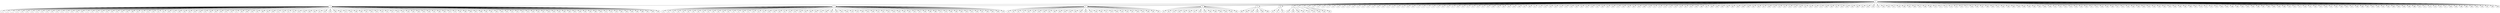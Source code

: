 digraph { 0 -> 1;
0 -> 5;
0 -> 6;
0 -> 8;
0 -> 9;
0 -> 10;
0 -> 13;
0 -> 14;
0 -> 17;
0 -> 18;
0 -> 23;
0 -> 24;
0 -> 25;
0 -> 27;
0 -> 30;
0 -> 33;
0 -> 34;
0 -> 37;
0 -> 39;
0 -> 41;
0 -> 42;
0 -> 43;
0 -> 44;
0 -> 46;
0 -> 49;
0 -> 51;
0 -> 52;
0 -> 53;
0 -> 61;
0 -> 63;
0 -> 66;
0 -> 72;
0 -> 75;
0 -> 77;
0 -> 78;
0 -> 79;
0 -> 80;
0 -> 84;
0 -> 87;
0 -> 89;
0 -> 90;
0 -> 91;
0 -> 92;
0 -> 93;
0 -> 95;
0 -> 96;
0 -> 100;
0 -> 101;
0 -> 103;
0 -> 104;
0 -> 105;
0 -> 106;
0 -> 107;
0 -> 109;
0 -> 111;
0 -> 112;
0 -> 113;
0 -> 116;
0 -> 118;
0 -> 119;
0 -> 123;
0 -> 124;
0 -> 128;
0 -> 132;
0 -> 135;
0 -> 140;
0 -> 141;
0 -> 144;
0 -> 145;
0 -> 146;
0 -> 147;
0 -> 155;
0 -> 163;
0 -> 164;
0 -> 165;
0 -> 168;
0 -> 170;
0 -> 171;
0 -> 172;
0 -> 174;
0 -> 175;
0 -> 178;
0 -> 179;
0 -> 181;
0 -> 182;
0 -> 184;
0 -> 186;
0 -> 187;
0 -> 188;
0 -> 190;
0 -> 193;
0 -> 194;
0 -> 195;
0 -> 196;
0 -> 199;
0 -> 200;
0 -> 201;
0 -> 204;
0 -> 207;
0 -> 208;
0 -> 210;
0 -> 212;
0 -> 213;
0 -> 215;
0 -> 219;
0 -> 220;
0 -> 221;
0 -> 223;
0 -> 224;
0 -> 227;
0 -> 228;
0 -> 229;
0 -> 231;
0 -> 232;
0 -> 233;
0 -> 235;
0 -> 240;
0 -> 242;
0 -> 243;
0 -> 244;
0 -> 251;
0 -> 254;
0 -> 256;
0 -> 257;
0 -> 258;
0 -> 260;
0 -> 262;
0 -> 266;
0 -> 267;
0 -> 268;
0 -> 269;
0 -> 270;
0 -> 271;
0 -> 273;
0 -> 274;
0 -> 275;
0 -> 276;
0 -> 277;
0 -> 284;
0 -> 285;
0 -> 287;
0 -> 288;
0 -> 290;
0 -> 291;
0 -> 292;
0 -> 294;
0 -> 296;
0 -> 298;
0 -> 299;
0 -> 300;
0 -> 302;
0 -> 303;
0 -> 306;
0 -> 309;
0 -> 312;
0 -> 313;
0 -> 314;
0 -> 316;
0 -> 320;
0 -> 323;
0 -> 324;
0 -> 327;
0 -> 331;
0 -> 333;
0 -> 334;
0 -> 336;
0 -> 337;
0 -> 341;
0 -> 343;
0 -> 345;
0 -> 346;
0 -> 348;
0 -> 350;
0 -> 353;
0 -> 354;
0 -> 355;
0 -> 356;
0 -> 358;
0 -> 360;
0 -> 361;
0 -> 366;
0 -> 367;
0 -> 370;
0 -> 371;
0 -> 375;
0 -> 378;
0 -> 382;
0 -> 385;
0 -> 388;
0 -> 390;
0 -> 392;
0 -> 393;
0 -> 395;
0 -> 396;
0 -> 397;
0 -> 398;
0 -> 399;
0 -> 406;
0 -> 409;
0 -> 410;
0 -> 414;
0 -> 417;
0 -> 419;
0 -> 421;
0 -> 422;
0 -> 423;
0 -> 428;
0 -> 431;
0 -> 432;
0 -> 434;
0 -> 435;
0 -> 437;
0 -> 438;
0 -> 439;
0 -> 440;
0 -> 444;
0 -> 449;
0 -> 451;
0 -> 452;
0 -> 459;
0 -> 462;
0 -> 464;
0 -> 465;
0 -> 468;
0 -> 470;
0 -> 471;
0 -> 473;
0 -> 474;
0 -> 476;
0 -> 477;
0 -> 480;
0 -> 485;
0 -> 488;
0 -> 489;
0 -> 490;
0 -> 492;
0 -> 494;
0 -> 497;
0 -> 498;
0 -> 499;
1 -> 3;
1 -> 4;
1 -> 7;
1 -> 11;
1 -> 19;
1 -> 20;
1 -> 21;
1 -> 31;
1 -> 32;
1 -> 35;
1 -> 36;
1 -> 45;
1 -> 47;
1 -> 57;
1 -> 62;
1 -> 68;
1 -> 69;
1 -> 71;
1 -> 76;
1 -> 82;
1 -> 83;
1 -> 85;
1 -> 88;
1 -> 94;
1 -> 98;
1 -> 102;
1 -> 108;
1 -> 110;
1 -> 117;
1 -> 121;
1 -> 125;
1 -> 127;
1 -> 131;
1 -> 136;
1 -> 137;
1 -> 138;
1 -> 142;
1 -> 152;
1 -> 153;
1 -> 156;
1 -> 157;
1 -> 158;
1 -> 159;
1 -> 160;
1 -> 167;
1 -> 176;
1 -> 177;
1 -> 183;
1 -> 189;
1 -> 192;
1 -> 197;
1 -> 198;
1 -> 205;
1 -> 209;
1 -> 211;
1 -> 214;
1 -> 217;
1 -> 222;
1 -> 225;
1 -> 234;
1 -> 236;
1 -> 245;
1 -> 247;
1 -> 252;
1 -> 255;
1 -> 263;
1 -> 265;
1 -> 272;
1 -> 282;
1 -> 289;
1 -> 293;
1 -> 297;
1 -> 301;
1 -> 307;
1 -> 310;
1 -> 311;
1 -> 317;
1 -> 318;
1 -> 325;
1 -> 329;
1 -> 332;
1 -> 338;
1 -> 344;
1 -> 349;
1 -> 351;
1 -> 364;
1 -> 365;
1 -> 373;
1 -> 374;
1 -> 381;
1 -> 383;
1 -> 386;
1 -> 387;
1 -> 389;
1 -> 391;
1 -> 401;
1 -> 402;
1 -> 405;
1 -> 407;
1 -> 411;
1 -> 412;
1 -> 413;
1 -> 415;
1 -> 424;
1 -> 425;
1 -> 427;
1 -> 429;
1 -> 430;
1 -> 433;
1 -> 436;
1 -> 443;
1 -> 445;
1 -> 446;
1 -> 453;
1 -> 455;
1 -> 460;
1 -> 463;
1 -> 472;
1 -> 475;
1 -> 479;
1 -> 481;
1 -> 482;
1 -> 483;
1 -> 484;
1 -> 486;
1 -> 491;
1 -> 493;
1 -> 495;
5 -> 12;
5 -> 15;
5 -> 22;
5 -> 26;
5 -> 28;
5 -> 38;
5 -> 40;
5 -> 48;
5 -> 54;
5 -> 55;
5 -> 56;
5 -> 58;
5 -> 60;
5 -> 64;
5 -> 70;
5 -> 73;
5 -> 86;
5 -> 97;
5 -> 114;
5 -> 115;
5 -> 122;
5 -> 126;
5 -> 134;
5 -> 150;
5 -> 151;
5 -> 154;
5 -> 191;
5 -> 203;
5 -> 216;
5 -> 238;
5 -> 239;
5 -> 241;
5 -> 248;
5 -> 253;
5 -> 259;
5 -> 261;
5 -> 264;
5 -> 278;
5 -> 279;
5 -> 280;
5 -> 283;
5 -> 308;
5 -> 315;
5 -> 321;
5 -> 322;
5 -> 326;
5 -> 328;
5 -> 340;
5 -> 342;
5 -> 352;
5 -> 357;
5 -> 363;
5 -> 368;
5 -> 369;
5 -> 372;
5 -> 376;
5 -> 380;
5 -> 400;
5 -> 404;
5 -> 420;
5 -> 441;
5 -> 450;
5 -> 457;
5 -> 458;
5 -> 461;
5 -> 469;
5 -> 478;
6 -> 16;
6 -> 59;
6 -> 65;
6 -> 74;
6 -> 129;
6 -> 143;
6 -> 148;
6 -> 149;
6 -> 161;
6 -> 166;
6 -> 169;
6 -> 185;
6 -> 218;
6 -> 226;
6 -> 249;
6 -> 305;
6 -> 319;
6 -> 330;
6 -> 362;
6 -> 377;
6 -> 379;
6 -> 384;
6 -> 416;
6 -> 418;
6 -> 447;
6 -> 448;
6 -> 454;
6 -> 466;
6 -> 467;
6 -> 487;
8 -> 50;
8 -> 99;
8 -> 120;
8 -> 139;
8 -> 162;
8 -> 230;
8 -> 237;
8 -> 246;
8 -> 250;
8 -> 335;
8 -> 359;
8 -> 394;
8 -> 403;
8 -> 426;
8 -> 442;
9 -> 206;
9 -> 295;
9 -> 304;
9 -> 339;
9 -> 456;
9 -> 496;
10 -> 29;
10 -> 67;
10 -> 81;
13 -> 133;
13 -> 180;
13 -> 286;
13 -> 347;
14 -> 173;
17 -> 130;
17 -> 408;
18 -> 202;
18 -> 281;
}